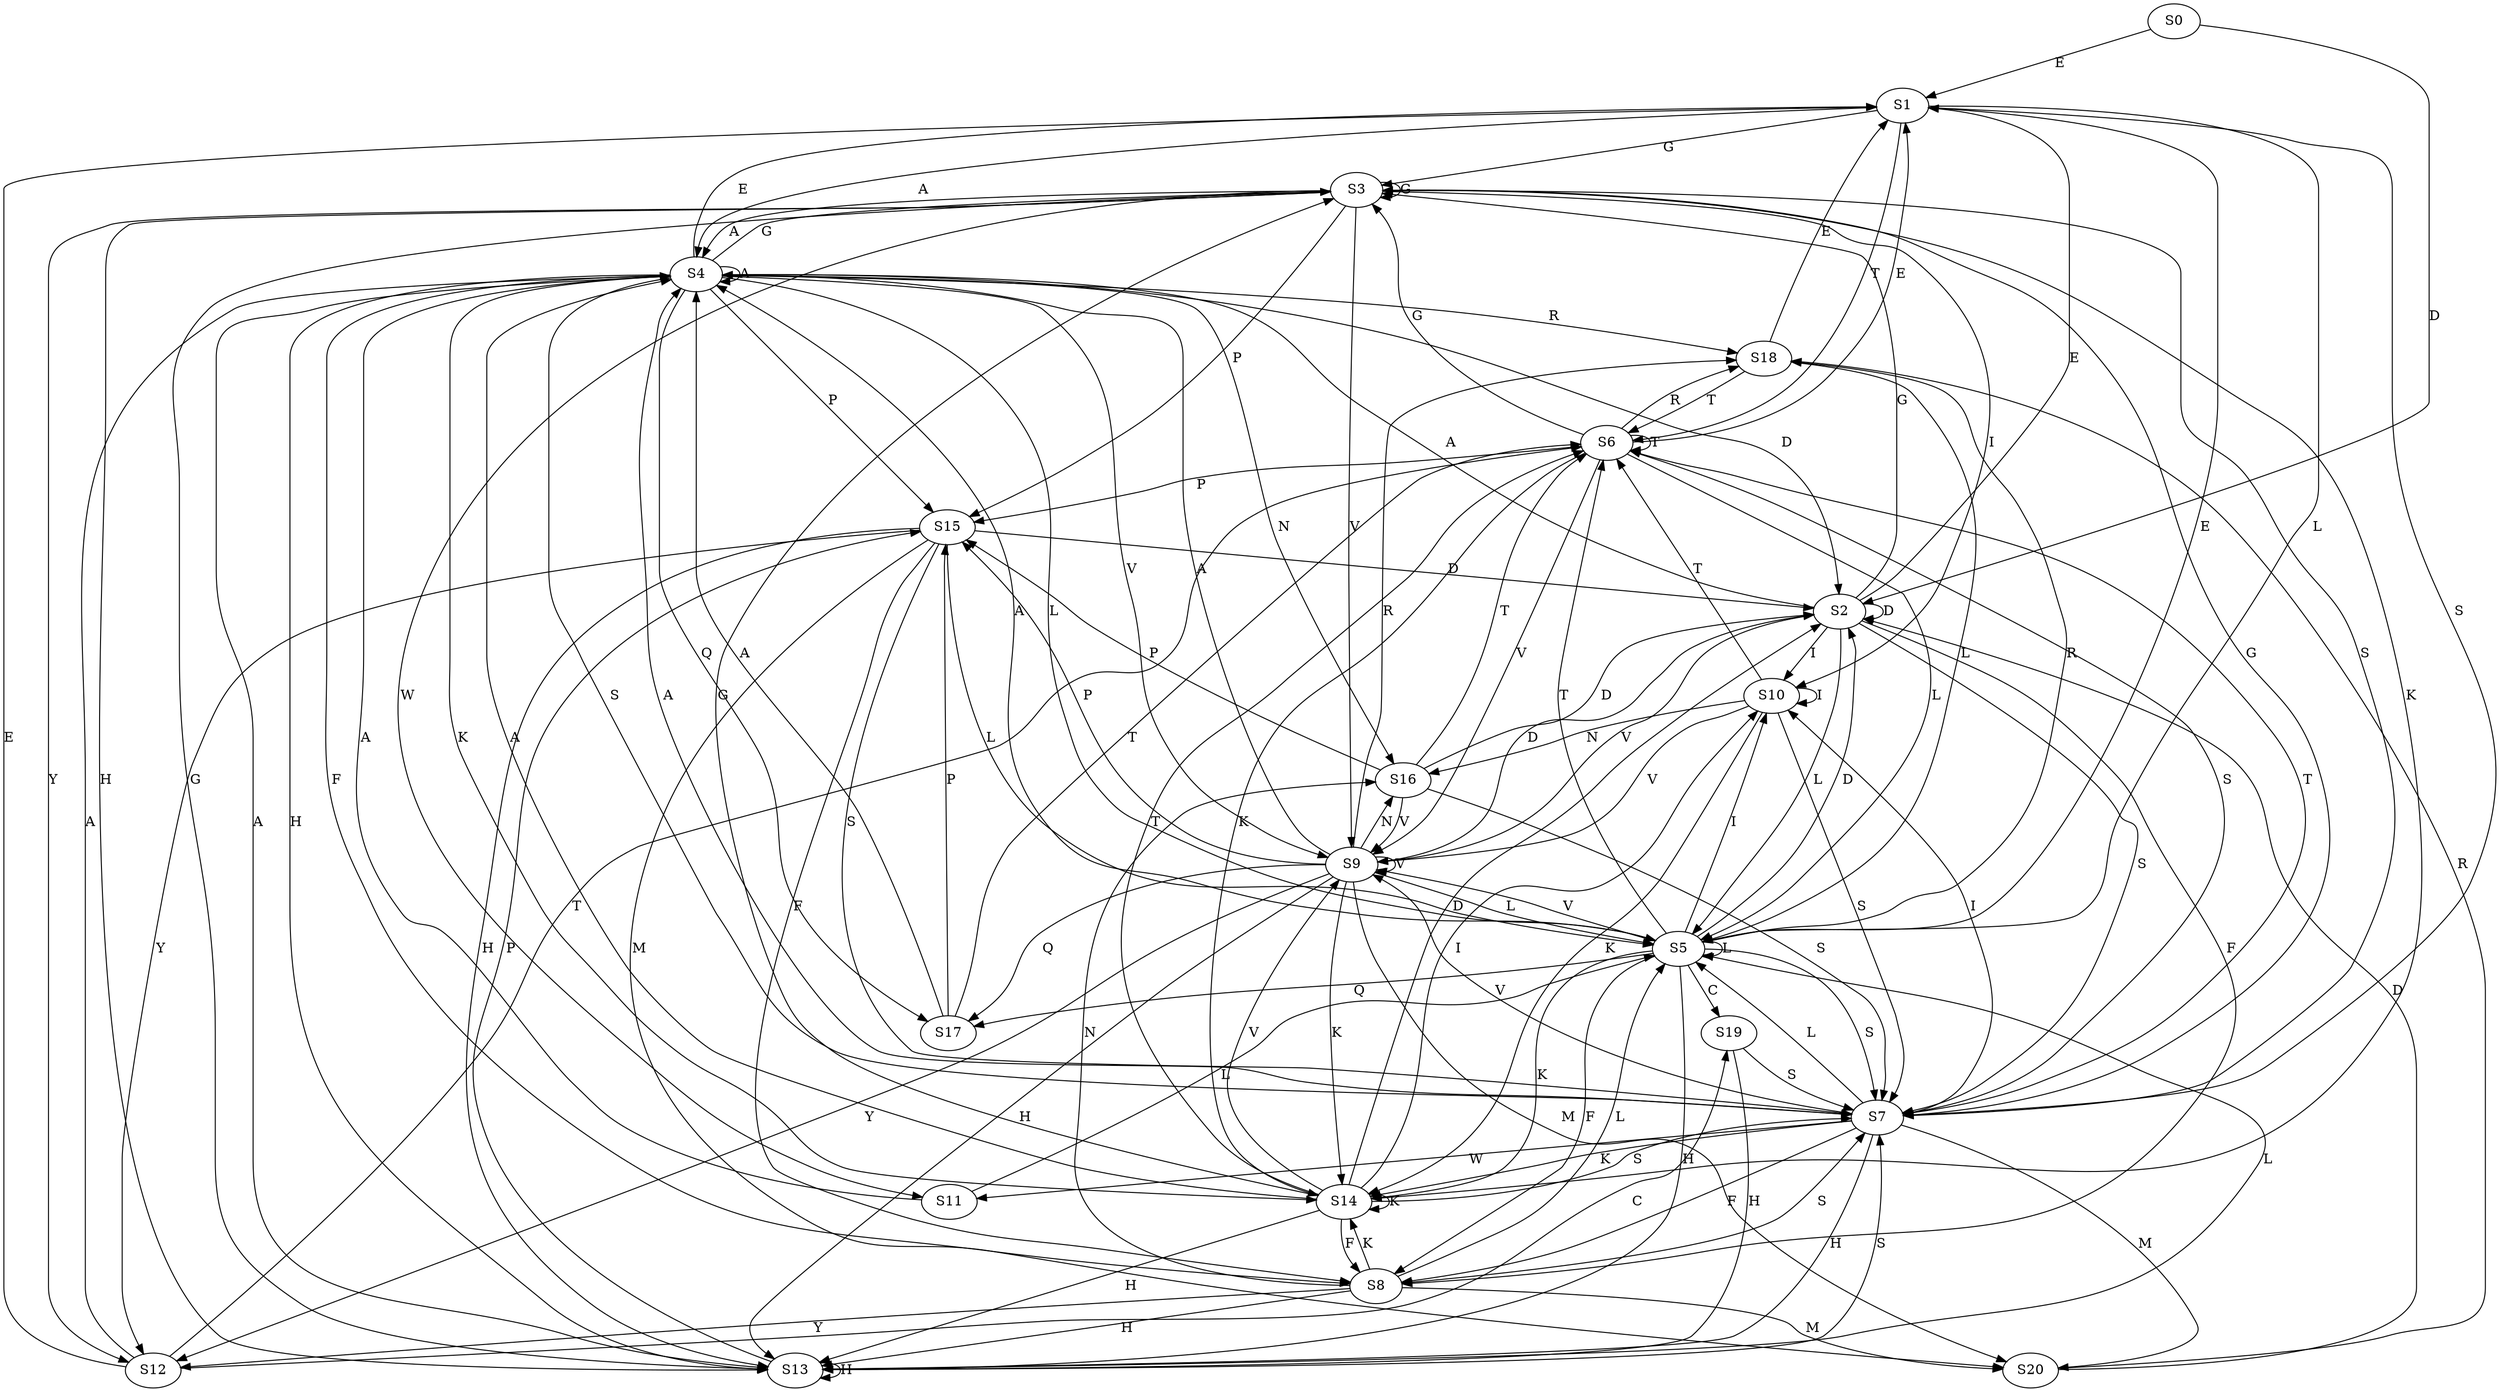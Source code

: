 strict digraph  {
	S0 -> S1 [ label = E ];
	S0 -> S2 [ label = D ];
	S1 -> S3 [ label = G ];
	S1 -> S4 [ label = A ];
	S1 -> S5 [ label = L ];
	S1 -> S6 [ label = T ];
	S1 -> S7 [ label = S ];
	S2 -> S4 [ label = A ];
	S2 -> S8 [ label = F ];
	S2 -> S9 [ label = V ];
	S2 -> S2 [ label = D ];
	S2 -> S7 [ label = S ];
	S2 -> S1 [ label = E ];
	S2 -> S5 [ label = L ];
	S2 -> S3 [ label = G ];
	S2 -> S10 [ label = I ];
	S3 -> S11 [ label = W ];
	S3 -> S9 [ label = V ];
	S3 -> S4 [ label = A ];
	S3 -> S12 [ label = Y ];
	S3 -> S13 [ label = H ];
	S3 -> S14 [ label = K ];
	S3 -> S7 [ label = S ];
	S3 -> S10 [ label = I ];
	S3 -> S3 [ label = G ];
	S3 -> S15 [ label = P ];
	S4 -> S15 [ label = P ];
	S4 -> S14 [ label = K ];
	S4 -> S4 [ label = A ];
	S4 -> S3 [ label = G ];
	S4 -> S13 [ label = H ];
	S4 -> S1 [ label = E ];
	S4 -> S7 [ label = S ];
	S4 -> S9 [ label = V ];
	S4 -> S2 [ label = D ];
	S4 -> S16 [ label = N ];
	S4 -> S5 [ label = L ];
	S4 -> S8 [ label = F ];
	S4 -> S17 [ label = Q ];
	S4 -> S18 [ label = R ];
	S5 -> S9 [ label = V ];
	S5 -> S4 [ label = A ];
	S5 -> S8 [ label = F ];
	S5 -> S2 [ label = D ];
	S5 -> S14 [ label = K ];
	S5 -> S5 [ label = L ];
	S5 -> S19 [ label = C ];
	S5 -> S6 [ label = T ];
	S5 -> S13 [ label = H ];
	S5 -> S7 [ label = S ];
	S5 -> S10 [ label = I ];
	S5 -> S18 [ label = R ];
	S5 -> S17 [ label = Q ];
	S5 -> S1 [ label = E ];
	S6 -> S14 [ label = K ];
	S6 -> S15 [ label = P ];
	S6 -> S6 [ label = T ];
	S6 -> S5 [ label = L ];
	S6 -> S9 [ label = V ];
	S6 -> S18 [ label = R ];
	S6 -> S7 [ label = S ];
	S6 -> S3 [ label = G ];
	S6 -> S1 [ label = E ];
	S7 -> S5 [ label = L ];
	S7 -> S3 [ label = G ];
	S7 -> S14 [ label = K ];
	S7 -> S4 [ label = A ];
	S7 -> S9 [ label = V ];
	S7 -> S20 [ label = M ];
	S7 -> S11 [ label = W ];
	S7 -> S10 [ label = I ];
	S7 -> S8 [ label = F ];
	S7 -> S13 [ label = H ];
	S7 -> S6 [ label = T ];
	S8 -> S20 [ label = M ];
	S8 -> S7 [ label = S ];
	S8 -> S12 [ label = Y ];
	S8 -> S13 [ label = H ];
	S8 -> S16 [ label = N ];
	S8 -> S5 [ label = L ];
	S8 -> S14 [ label = K ];
	S9 -> S20 [ label = M ];
	S9 -> S16 [ label = N ];
	S9 -> S14 [ label = K ];
	S9 -> S17 [ label = Q ];
	S9 -> S4 [ label = A ];
	S9 -> S13 [ label = H ];
	S9 -> S18 [ label = R ];
	S9 -> S15 [ label = P ];
	S9 -> S5 [ label = L ];
	S9 -> S2 [ label = D ];
	S9 -> S9 [ label = V ];
	S9 -> S12 [ label = Y ];
	S10 -> S16 [ label = N ];
	S10 -> S14 [ label = K ];
	S10 -> S6 [ label = T ];
	S10 -> S10 [ label = I ];
	S10 -> S9 [ label = V ];
	S10 -> S7 [ label = S ];
	S11 -> S4 [ label = A ];
	S11 -> S5 [ label = L ];
	S12 -> S1 [ label = E ];
	S12 -> S6 [ label = T ];
	S12 -> S19 [ label = C ];
	S12 -> S4 [ label = A ];
	S13 -> S4 [ label = A ];
	S13 -> S15 [ label = P ];
	S13 -> S7 [ label = S ];
	S13 -> S3 [ label = G ];
	S13 -> S5 [ label = L ];
	S13 -> S13 [ label = H ];
	S14 -> S2 [ label = D ];
	S14 -> S9 [ label = V ];
	S14 -> S3 [ label = G ];
	S14 -> S6 [ label = T ];
	S14 -> S14 [ label = K ];
	S14 -> S13 [ label = H ];
	S14 -> S8 [ label = F ];
	S14 -> S10 [ label = I ];
	S14 -> S7 [ label = S ];
	S14 -> S4 [ label = A ];
	S15 -> S7 [ label = S ];
	S15 -> S8 [ label = F ];
	S15 -> S20 [ label = M ];
	S15 -> S2 [ label = D ];
	S15 -> S5 [ label = L ];
	S15 -> S13 [ label = H ];
	S15 -> S12 [ label = Y ];
	S16 -> S6 [ label = T ];
	S16 -> S15 [ label = P ];
	S16 -> S9 [ label = V ];
	S16 -> S7 [ label = S ];
	S16 -> S2 [ label = D ];
	S17 -> S4 [ label = A ];
	S17 -> S6 [ label = T ];
	S17 -> S15 [ label = P ];
	S18 -> S1 [ label = E ];
	S18 -> S5 [ label = L ];
	S18 -> S6 [ label = T ];
	S19 -> S13 [ label = H ];
	S19 -> S7 [ label = S ];
	S20 -> S18 [ label = R ];
	S20 -> S2 [ label = D ];
}
